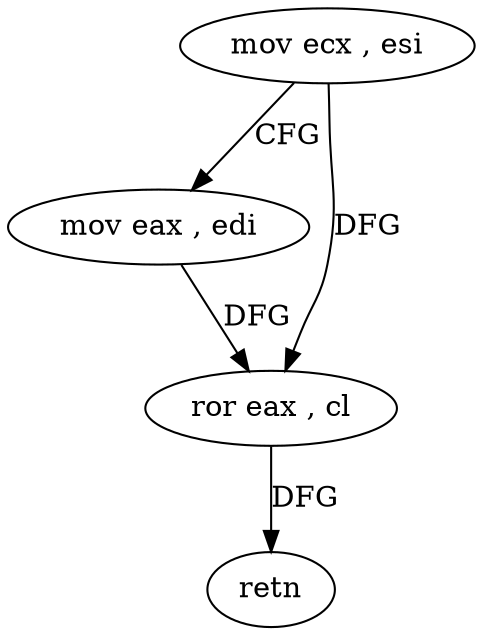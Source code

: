 digraph "func" {
"4234192" [label = "mov ecx , esi" ]
"4234194" [label = "mov eax , edi" ]
"4234196" [label = "ror eax , cl" ]
"4234198" [label = "retn" ]
"4234192" -> "4234194" [ label = "CFG" ]
"4234192" -> "4234196" [ label = "DFG" ]
"4234194" -> "4234196" [ label = "DFG" ]
"4234196" -> "4234198" [ label = "DFG" ]
}
